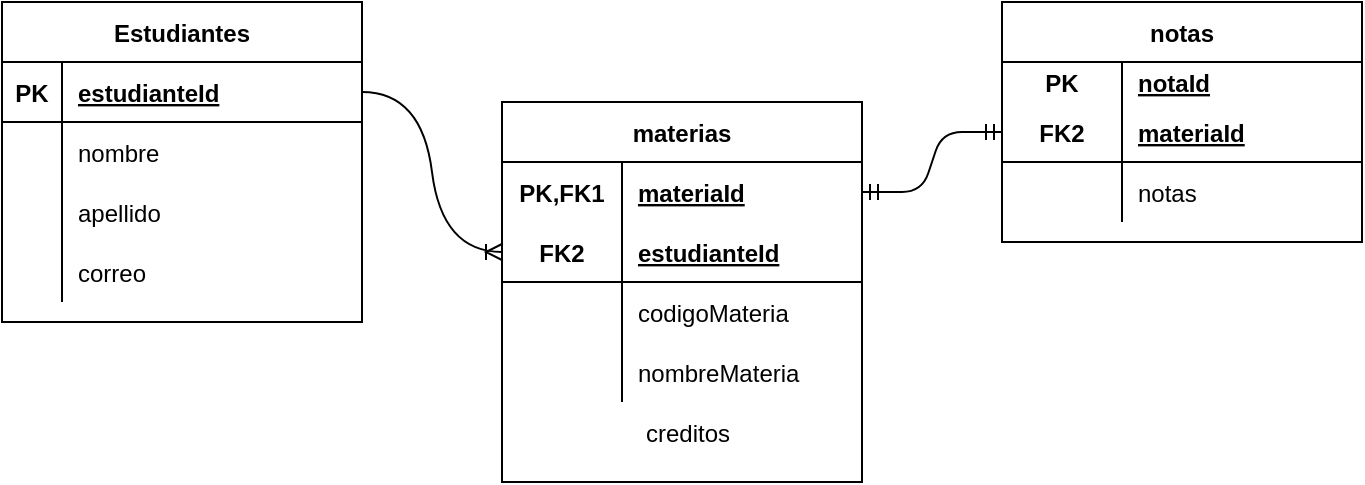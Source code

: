 <mxfile version="14.8.5" type="github">
  <diagram id="DMuxsnHnNJkCaj9fM7GD" name="Page-1">
    <mxGraphModel dx="868" dy="482" grid="1" gridSize="10" guides="1" tooltips="1" connect="1" arrows="1" fold="1" page="1" pageScale="1" pageWidth="827" pageHeight="1169" math="0" shadow="0">
      <root>
        <mxCell id="0" />
        <mxCell id="1" parent="0" />
        <mxCell id="PZa4FUCSOLYirrOjG0FI-1" value="Estudiantes" style="shape=table;startSize=30;container=1;collapsible=1;childLayout=tableLayout;fixedRows=1;rowLines=0;fontStyle=1;align=center;resizeLast=1;" vertex="1" parent="1">
          <mxGeometry x="100" y="100" width="180" height="160" as="geometry" />
        </mxCell>
        <mxCell id="PZa4FUCSOLYirrOjG0FI-2" value="" style="shape=partialRectangle;collapsible=0;dropTarget=0;pointerEvents=0;fillColor=none;top=0;left=0;bottom=1;right=0;points=[[0,0.5],[1,0.5]];portConstraint=eastwest;" vertex="1" parent="PZa4FUCSOLYirrOjG0FI-1">
          <mxGeometry y="30" width="180" height="30" as="geometry" />
        </mxCell>
        <mxCell id="PZa4FUCSOLYirrOjG0FI-3" value="PK" style="shape=partialRectangle;connectable=0;fillColor=none;top=0;left=0;bottom=0;right=0;fontStyle=1;overflow=hidden;" vertex="1" parent="PZa4FUCSOLYirrOjG0FI-2">
          <mxGeometry width="30" height="30" as="geometry" />
        </mxCell>
        <mxCell id="PZa4FUCSOLYirrOjG0FI-4" value="estudianteId" style="shape=partialRectangle;connectable=0;fillColor=none;top=0;left=0;bottom=0;right=0;align=left;spacingLeft=6;fontStyle=5;overflow=hidden;" vertex="1" parent="PZa4FUCSOLYirrOjG0FI-2">
          <mxGeometry x="30" width="150" height="30" as="geometry" />
        </mxCell>
        <mxCell id="PZa4FUCSOLYirrOjG0FI-5" value="" style="shape=partialRectangle;collapsible=0;dropTarget=0;pointerEvents=0;fillColor=none;top=0;left=0;bottom=0;right=0;points=[[0,0.5],[1,0.5]];portConstraint=eastwest;" vertex="1" parent="PZa4FUCSOLYirrOjG0FI-1">
          <mxGeometry y="60" width="180" height="30" as="geometry" />
        </mxCell>
        <mxCell id="PZa4FUCSOLYirrOjG0FI-6" value="" style="shape=partialRectangle;connectable=0;fillColor=none;top=0;left=0;bottom=0;right=0;editable=1;overflow=hidden;" vertex="1" parent="PZa4FUCSOLYirrOjG0FI-5">
          <mxGeometry width="30" height="30" as="geometry" />
        </mxCell>
        <mxCell id="PZa4FUCSOLYirrOjG0FI-7" value="nombre" style="shape=partialRectangle;connectable=0;fillColor=none;top=0;left=0;bottom=0;right=0;align=left;spacingLeft=6;overflow=hidden;" vertex="1" parent="PZa4FUCSOLYirrOjG0FI-5">
          <mxGeometry x="30" width="150" height="30" as="geometry" />
        </mxCell>
        <mxCell id="PZa4FUCSOLYirrOjG0FI-8" value="" style="shape=partialRectangle;collapsible=0;dropTarget=0;pointerEvents=0;fillColor=none;top=0;left=0;bottom=0;right=0;points=[[0,0.5],[1,0.5]];portConstraint=eastwest;" vertex="1" parent="PZa4FUCSOLYirrOjG0FI-1">
          <mxGeometry y="90" width="180" height="30" as="geometry" />
        </mxCell>
        <mxCell id="PZa4FUCSOLYirrOjG0FI-9" value="" style="shape=partialRectangle;connectable=0;fillColor=none;top=0;left=0;bottom=0;right=0;editable=1;overflow=hidden;" vertex="1" parent="PZa4FUCSOLYirrOjG0FI-8">
          <mxGeometry width="30" height="30" as="geometry" />
        </mxCell>
        <mxCell id="PZa4FUCSOLYirrOjG0FI-10" value="apellido" style="shape=partialRectangle;connectable=0;fillColor=none;top=0;left=0;bottom=0;right=0;align=left;spacingLeft=6;overflow=hidden;" vertex="1" parent="PZa4FUCSOLYirrOjG0FI-8">
          <mxGeometry x="30" width="150" height="30" as="geometry" />
        </mxCell>
        <mxCell id="PZa4FUCSOLYirrOjG0FI-11" value="" style="shape=partialRectangle;collapsible=0;dropTarget=0;pointerEvents=0;fillColor=none;top=0;left=0;bottom=0;right=0;points=[[0,0.5],[1,0.5]];portConstraint=eastwest;" vertex="1" parent="PZa4FUCSOLYirrOjG0FI-1">
          <mxGeometry y="120" width="180" height="30" as="geometry" />
        </mxCell>
        <mxCell id="PZa4FUCSOLYirrOjG0FI-12" value="" style="shape=partialRectangle;connectable=0;fillColor=none;top=0;left=0;bottom=0;right=0;editable=1;overflow=hidden;" vertex="1" parent="PZa4FUCSOLYirrOjG0FI-11">
          <mxGeometry width="30" height="30" as="geometry" />
        </mxCell>
        <mxCell id="PZa4FUCSOLYirrOjG0FI-13" value="correo" style="shape=partialRectangle;connectable=0;fillColor=none;top=0;left=0;bottom=0;right=0;align=left;spacingLeft=6;overflow=hidden;" vertex="1" parent="PZa4FUCSOLYirrOjG0FI-11">
          <mxGeometry x="30" width="150" height="30" as="geometry" />
        </mxCell>
        <mxCell id="PZa4FUCSOLYirrOjG0FI-27" value="materias" style="shape=table;startSize=30;container=1;collapsible=1;childLayout=tableLayout;fixedRows=1;rowLines=0;fontStyle=1;align=center;resizeLast=1;" vertex="1" parent="1">
          <mxGeometry x="350" y="150" width="180" height="190" as="geometry" />
        </mxCell>
        <mxCell id="PZa4FUCSOLYirrOjG0FI-28" value="" style="shape=partialRectangle;collapsible=0;dropTarget=0;pointerEvents=0;fillColor=none;top=0;left=0;bottom=0;right=0;points=[[0,0.5],[1,0.5]];portConstraint=eastwest;" vertex="1" parent="PZa4FUCSOLYirrOjG0FI-27">
          <mxGeometry y="30" width="180" height="30" as="geometry" />
        </mxCell>
        <mxCell id="PZa4FUCSOLYirrOjG0FI-29" value="PK,FK1" style="shape=partialRectangle;connectable=0;fillColor=none;top=0;left=0;bottom=0;right=0;fontStyle=1;overflow=hidden;" vertex="1" parent="PZa4FUCSOLYirrOjG0FI-28">
          <mxGeometry width="60" height="30" as="geometry" />
        </mxCell>
        <mxCell id="PZa4FUCSOLYirrOjG0FI-30" value="materiaId" style="shape=partialRectangle;connectable=0;fillColor=none;top=0;left=0;bottom=0;right=0;align=left;spacingLeft=6;fontStyle=5;overflow=hidden;" vertex="1" parent="PZa4FUCSOLYirrOjG0FI-28">
          <mxGeometry x="60" width="120" height="30" as="geometry" />
        </mxCell>
        <mxCell id="PZa4FUCSOLYirrOjG0FI-31" value="" style="shape=partialRectangle;collapsible=0;dropTarget=0;pointerEvents=0;fillColor=none;top=0;left=0;bottom=1;right=0;points=[[0,0.5],[1,0.5]];portConstraint=eastwest;" vertex="1" parent="PZa4FUCSOLYirrOjG0FI-27">
          <mxGeometry y="60" width="180" height="30" as="geometry" />
        </mxCell>
        <mxCell id="PZa4FUCSOLYirrOjG0FI-32" value="FK2" style="shape=partialRectangle;connectable=0;fillColor=none;top=0;left=0;bottom=0;right=0;fontStyle=1;overflow=hidden;" vertex="1" parent="PZa4FUCSOLYirrOjG0FI-31">
          <mxGeometry width="60" height="30" as="geometry" />
        </mxCell>
        <mxCell id="PZa4FUCSOLYirrOjG0FI-33" value="estudianteId" style="shape=partialRectangle;connectable=0;fillColor=none;top=0;left=0;bottom=0;right=0;align=left;spacingLeft=6;fontStyle=5;overflow=hidden;" vertex="1" parent="PZa4FUCSOLYirrOjG0FI-31">
          <mxGeometry x="60" width="120" height="30" as="geometry" />
        </mxCell>
        <mxCell id="PZa4FUCSOLYirrOjG0FI-34" value="" style="shape=partialRectangle;collapsible=0;dropTarget=0;pointerEvents=0;fillColor=none;top=0;left=0;bottom=0;right=0;points=[[0,0.5],[1,0.5]];portConstraint=eastwest;" vertex="1" parent="PZa4FUCSOLYirrOjG0FI-27">
          <mxGeometry y="90" width="180" height="30" as="geometry" />
        </mxCell>
        <mxCell id="PZa4FUCSOLYirrOjG0FI-35" value="" style="shape=partialRectangle;connectable=0;fillColor=none;top=0;left=0;bottom=0;right=0;editable=1;overflow=hidden;" vertex="1" parent="PZa4FUCSOLYirrOjG0FI-34">
          <mxGeometry width="60" height="30" as="geometry" />
        </mxCell>
        <mxCell id="PZa4FUCSOLYirrOjG0FI-36" value="codigoMateria" style="shape=partialRectangle;connectable=0;fillColor=none;top=0;left=0;bottom=0;right=0;align=left;spacingLeft=6;overflow=hidden;" vertex="1" parent="PZa4FUCSOLYirrOjG0FI-34">
          <mxGeometry x="60" width="120" height="30" as="geometry" />
        </mxCell>
        <mxCell id="PZa4FUCSOLYirrOjG0FI-37" value="" style="shape=partialRectangle;collapsible=0;dropTarget=0;pointerEvents=0;fillColor=none;top=0;left=0;bottom=0;right=0;points=[[0,0.5],[1,0.5]];portConstraint=eastwest;" vertex="1" parent="PZa4FUCSOLYirrOjG0FI-27">
          <mxGeometry y="120" width="180" height="30" as="geometry" />
        </mxCell>
        <mxCell id="PZa4FUCSOLYirrOjG0FI-38" value="" style="shape=partialRectangle;connectable=0;fillColor=none;top=0;left=0;bottom=0;right=0;editable=1;overflow=hidden;" vertex="1" parent="PZa4FUCSOLYirrOjG0FI-37">
          <mxGeometry width="60" height="30" as="geometry" />
        </mxCell>
        <mxCell id="PZa4FUCSOLYirrOjG0FI-39" value="nombreMateria" style="shape=partialRectangle;connectable=0;fillColor=none;top=0;left=0;bottom=0;right=0;align=left;spacingLeft=6;overflow=hidden;" vertex="1" parent="PZa4FUCSOLYirrOjG0FI-37">
          <mxGeometry x="60" width="120" height="30" as="geometry" />
        </mxCell>
        <mxCell id="PZa4FUCSOLYirrOjG0FI-43" value="creditos" style="shape=partialRectangle;connectable=0;fillColor=none;top=0;left=0;bottom=0;right=0;align=left;spacingLeft=6;overflow=hidden;" vertex="1" parent="1">
          <mxGeometry x="414" y="300" width="120" height="30" as="geometry" />
        </mxCell>
        <mxCell id="PZa4FUCSOLYirrOjG0FI-44" value="notas" style="shape=table;startSize=30;container=1;collapsible=1;childLayout=tableLayout;fixedRows=1;rowLines=0;fontStyle=1;align=center;resizeLast=1;" vertex="1" parent="1">
          <mxGeometry x="600" y="100" width="180" height="120" as="geometry" />
        </mxCell>
        <mxCell id="PZa4FUCSOLYirrOjG0FI-45" value="" style="shape=partialRectangle;collapsible=0;dropTarget=0;pointerEvents=0;fillColor=none;top=0;left=0;bottom=0;right=0;points=[[0,0.5],[1,0.5]];portConstraint=eastwest;" vertex="1" parent="PZa4FUCSOLYirrOjG0FI-44">
          <mxGeometry y="30" width="180" height="20" as="geometry" />
        </mxCell>
        <mxCell id="PZa4FUCSOLYirrOjG0FI-46" value="PK" style="shape=partialRectangle;connectable=0;fillColor=none;top=0;left=0;bottom=0;right=0;fontStyle=1;overflow=hidden;" vertex="1" parent="PZa4FUCSOLYirrOjG0FI-45">
          <mxGeometry width="60" height="20" as="geometry" />
        </mxCell>
        <mxCell id="PZa4FUCSOLYirrOjG0FI-47" value="notaId" style="shape=partialRectangle;connectable=0;fillColor=none;top=0;left=0;bottom=0;right=0;align=left;spacingLeft=6;fontStyle=5;overflow=hidden;" vertex="1" parent="PZa4FUCSOLYirrOjG0FI-45">
          <mxGeometry x="60" width="120" height="20" as="geometry" />
        </mxCell>
        <mxCell id="PZa4FUCSOLYirrOjG0FI-48" value="" style="shape=partialRectangle;collapsible=0;dropTarget=0;pointerEvents=0;fillColor=none;top=0;left=0;bottom=1;right=0;points=[[0,0.5],[1,0.5]];portConstraint=eastwest;" vertex="1" parent="PZa4FUCSOLYirrOjG0FI-44">
          <mxGeometry y="50" width="180" height="30" as="geometry" />
        </mxCell>
        <mxCell id="PZa4FUCSOLYirrOjG0FI-49" value="FK2" style="shape=partialRectangle;connectable=0;fillColor=none;top=0;left=0;bottom=0;right=0;fontStyle=1;overflow=hidden;" vertex="1" parent="PZa4FUCSOLYirrOjG0FI-48">
          <mxGeometry width="60" height="30" as="geometry" />
        </mxCell>
        <mxCell id="PZa4FUCSOLYirrOjG0FI-50" value="materiaId" style="shape=partialRectangle;connectable=0;fillColor=none;top=0;left=0;bottom=0;right=0;align=left;spacingLeft=6;fontStyle=5;overflow=hidden;" vertex="1" parent="PZa4FUCSOLYirrOjG0FI-48">
          <mxGeometry x="60" width="120" height="30" as="geometry" />
        </mxCell>
        <mxCell id="PZa4FUCSOLYirrOjG0FI-51" value="" style="shape=partialRectangle;collapsible=0;dropTarget=0;pointerEvents=0;fillColor=none;top=0;left=0;bottom=0;right=0;points=[[0,0.5],[1,0.5]];portConstraint=eastwest;" vertex="1" parent="PZa4FUCSOLYirrOjG0FI-44">
          <mxGeometry y="80" width="180" height="30" as="geometry" />
        </mxCell>
        <mxCell id="PZa4FUCSOLYirrOjG0FI-52" value="" style="shape=partialRectangle;connectable=0;fillColor=none;top=0;left=0;bottom=0;right=0;editable=1;overflow=hidden;" vertex="1" parent="PZa4FUCSOLYirrOjG0FI-51">
          <mxGeometry width="60" height="30" as="geometry" />
        </mxCell>
        <mxCell id="PZa4FUCSOLYirrOjG0FI-53" value="notas" style="shape=partialRectangle;connectable=0;fillColor=none;top=0;left=0;bottom=0;right=0;align=left;spacingLeft=6;overflow=hidden;" vertex="1" parent="PZa4FUCSOLYirrOjG0FI-51">
          <mxGeometry x="60" width="120" height="30" as="geometry" />
        </mxCell>
        <mxCell id="PZa4FUCSOLYirrOjG0FI-57" value="" style="edgeStyle=entityRelationEdgeStyle;fontSize=12;html=1;endArrow=ERoneToMany;exitX=1;exitY=0.5;exitDx=0;exitDy=0;entryX=0;entryY=0.5;entryDx=0;entryDy=0;curved=1;" edge="1" parent="1" source="PZa4FUCSOLYirrOjG0FI-2" target="PZa4FUCSOLYirrOjG0FI-31">
          <mxGeometry width="100" height="100" relative="1" as="geometry">
            <mxPoint x="310" y="290" as="sourcePoint" />
            <mxPoint x="410" y="190" as="targetPoint" />
          </mxGeometry>
        </mxCell>
        <mxCell id="PZa4FUCSOLYirrOjG0FI-60" value="" style="edgeStyle=entityRelationEdgeStyle;fontSize=12;html=1;endArrow=ERmandOne;startArrow=ERmandOne;strokeColor=#000000;entryX=0;entryY=0.5;entryDx=0;entryDy=0;" edge="1" parent="1" source="PZa4FUCSOLYirrOjG0FI-28" target="PZa4FUCSOLYirrOjG0FI-48">
          <mxGeometry width="100" height="100" relative="1" as="geometry">
            <mxPoint x="510" y="270" as="sourcePoint" />
            <mxPoint x="610" y="170" as="targetPoint" />
          </mxGeometry>
        </mxCell>
      </root>
    </mxGraphModel>
  </diagram>
</mxfile>
